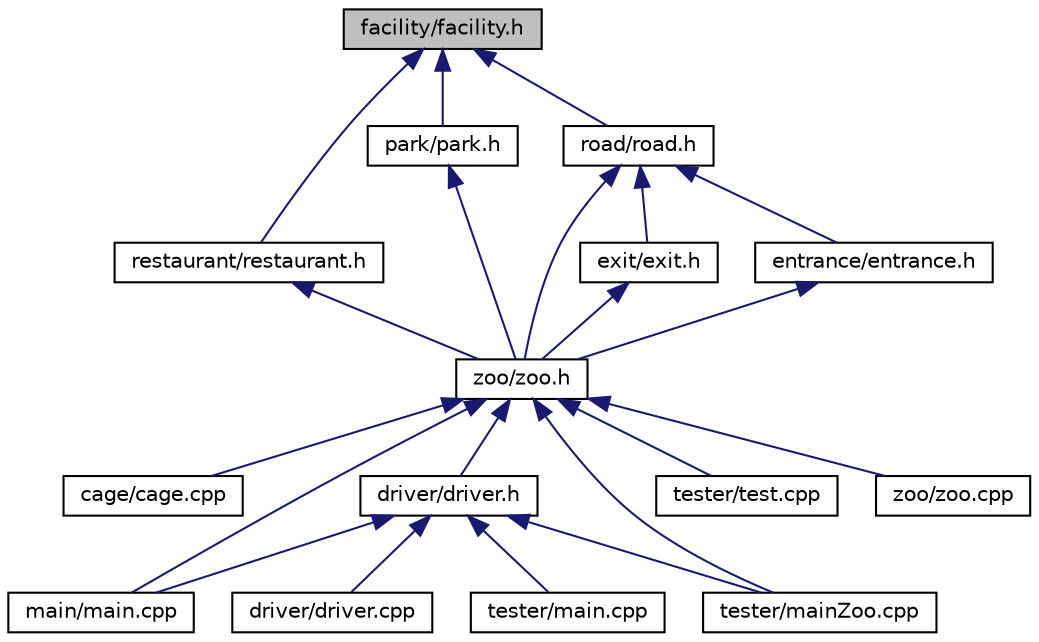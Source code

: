 digraph "facility/facility.h"
{
  edge [fontname="Helvetica",fontsize="10",labelfontname="Helvetica",labelfontsize="10"];
  node [fontname="Helvetica",fontsize="10",shape=record];
  Node1 [label="facility/facility.h",height=0.2,width=0.4,color="black", fillcolor="grey75", style="filled", fontcolor="black"];
  Node1 -> Node2 [dir="back",color="midnightblue",fontsize="10",style="solid"];
  Node2 [label="restaurant/restaurant.h",height=0.2,width=0.4,color="black", fillcolor="white", style="filled",URL="$restaurant_8h.html"];
  Node2 -> Node3 [dir="back",color="midnightblue",fontsize="10",style="solid"];
  Node3 [label="zoo/zoo.h",height=0.2,width=0.4,color="black", fillcolor="white", style="filled",URL="$zoo_8h.html"];
  Node3 -> Node4 [dir="back",color="midnightblue",fontsize="10",style="solid"];
  Node4 [label="cage/cage.cpp",height=0.2,width=0.4,color="black", fillcolor="white", style="filled",URL="$cage_8cpp.html"];
  Node3 -> Node5 [dir="back",color="midnightblue",fontsize="10",style="solid"];
  Node5 [label="driver/driver.h",height=0.2,width=0.4,color="black", fillcolor="white", style="filled",URL="$driver_8h.html"];
  Node5 -> Node6 [dir="back",color="midnightblue",fontsize="10",style="solid"];
  Node6 [label="driver/driver.cpp",height=0.2,width=0.4,color="black", fillcolor="white", style="filled",URL="$driver_8cpp.html"];
  Node5 -> Node7 [dir="back",color="midnightblue",fontsize="10",style="solid"];
  Node7 [label="main/main.cpp",height=0.2,width=0.4,color="black", fillcolor="white", style="filled",URL="$main_2main_8cpp.html"];
  Node5 -> Node8 [dir="back",color="midnightblue",fontsize="10",style="solid"];
  Node8 [label="tester/main.cpp",height=0.2,width=0.4,color="black", fillcolor="white", style="filled",URL="$tester_2main_8cpp.html"];
  Node5 -> Node9 [dir="back",color="midnightblue",fontsize="10",style="solid"];
  Node9 [label="tester/mainZoo.cpp",height=0.2,width=0.4,color="black", fillcolor="white", style="filled",URL="$mainZoo_8cpp.html"];
  Node3 -> Node7 [dir="back",color="midnightblue",fontsize="10",style="solid"];
  Node3 -> Node9 [dir="back",color="midnightblue",fontsize="10",style="solid"];
  Node3 -> Node10 [dir="back",color="midnightblue",fontsize="10",style="solid"];
  Node10 [label="tester/test.cpp",height=0.2,width=0.4,color="black", fillcolor="white", style="filled",URL="$test_8cpp.html"];
  Node3 -> Node11 [dir="back",color="midnightblue",fontsize="10",style="solid"];
  Node11 [label="zoo/zoo.cpp",height=0.2,width=0.4,color="black", fillcolor="white", style="filled",URL="$zoo_8cpp.html"];
  Node1 -> Node12 [dir="back",color="midnightblue",fontsize="10",style="solid"];
  Node12 [label="park/park.h",height=0.2,width=0.4,color="black", fillcolor="white", style="filled",URL="$park_8h.html"];
  Node12 -> Node3 [dir="back",color="midnightblue",fontsize="10",style="solid"];
  Node1 -> Node13 [dir="back",color="midnightblue",fontsize="10",style="solid"];
  Node13 [label="road/road.h",height=0.2,width=0.4,color="black", fillcolor="white", style="filled",URL="$road_8h.html"];
  Node13 -> Node3 [dir="back",color="midnightblue",fontsize="10",style="solid"];
  Node13 -> Node14 [dir="back",color="midnightblue",fontsize="10",style="solid"];
  Node14 [label="exit/exit.h",height=0.2,width=0.4,color="black", fillcolor="white", style="filled",URL="$exit_8h.html"];
  Node14 -> Node3 [dir="back",color="midnightblue",fontsize="10",style="solid"];
  Node13 -> Node15 [dir="back",color="midnightblue",fontsize="10",style="solid"];
  Node15 [label="entrance/entrance.h",height=0.2,width=0.4,color="black", fillcolor="white", style="filled",URL="$entrance_8h.html"];
  Node15 -> Node3 [dir="back",color="midnightblue",fontsize="10",style="solid"];
}
